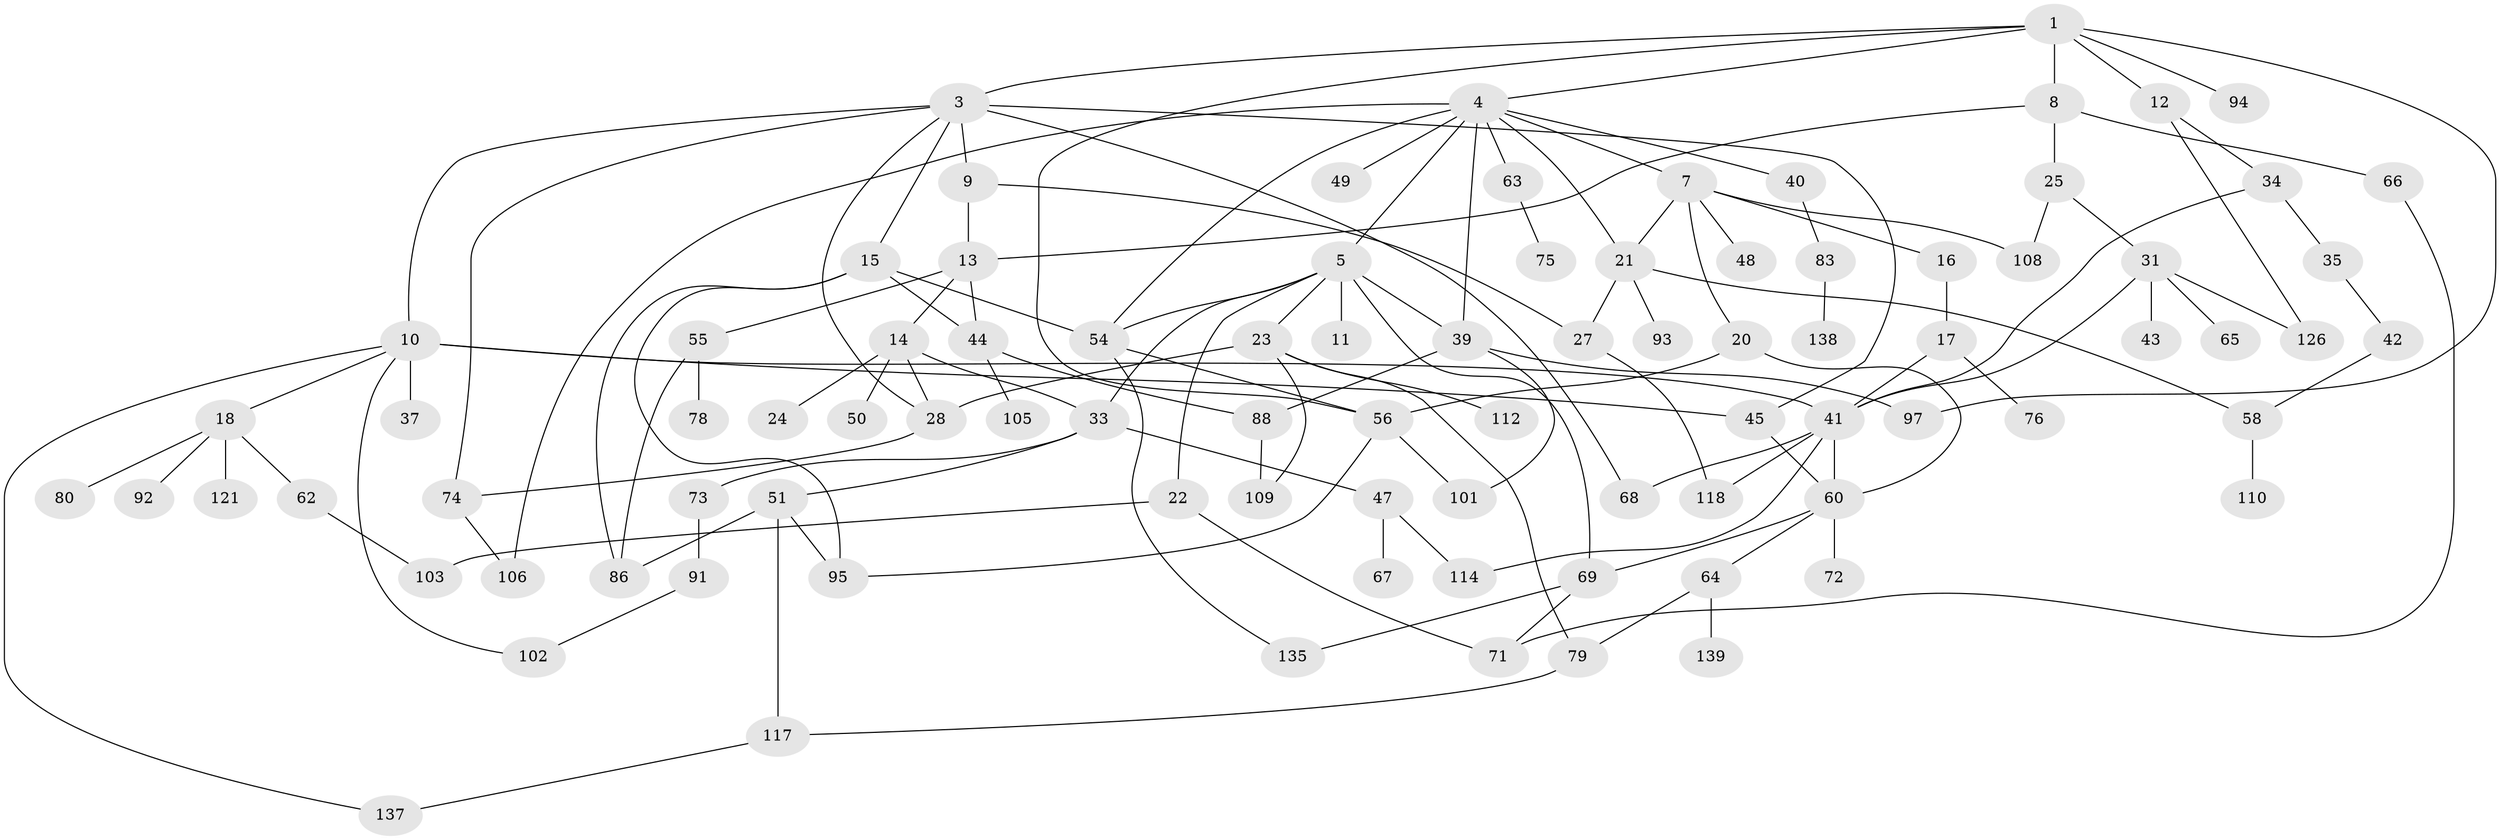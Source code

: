 // original degree distribution, {4: 0.09929078014184398, 5: 0.05673758865248227, 8: 0.0070921985815602835, 6: 0.04964539007092199, 3: 0.20567375886524822, 2: 0.3191489361702128, 1: 0.2553191489361702, 7: 0.0070921985815602835}
// Generated by graph-tools (version 1.1) at 2025/10/02/27/25 16:10:55]
// undirected, 90 vertices, 132 edges
graph export_dot {
graph [start="1"]
  node [color=gray90,style=filled];
  1 [super="+2"];
  3 [super="+100"];
  4 [super="+6"];
  5 [super="+19"];
  7 [super="+122"];
  8 [super="+87"];
  9;
  10 [super="+133"];
  11 [super="+125"];
  12 [super="+82"];
  13 [super="+36"];
  14 [super="+52"];
  15 [super="+53"];
  16 [super="+99"];
  17 [super="+29"];
  18 [super="+32"];
  20 [super="+115"];
  21;
  22 [super="+26"];
  23 [super="+70"];
  24;
  25 [super="+59"];
  27;
  28 [super="+30"];
  31 [super="+38"];
  33 [super="+120"];
  34;
  35;
  37;
  39 [super="+77"];
  40 [super="+46"];
  41 [super="+89"];
  42 [super="+123"];
  43;
  44 [super="+136"];
  45 [super="+131"];
  47 [super="+57"];
  48 [super="+130"];
  49;
  50;
  51 [super="+81"];
  54 [super="+129"];
  55 [super="+98"];
  56 [super="+113"];
  58 [super="+84"];
  60 [super="+61"];
  62;
  63;
  64 [super="+107"];
  65;
  66 [super="+85"];
  67;
  68 [super="+134"];
  69 [super="+128"];
  71 [super="+90"];
  72;
  73 [super="+96"];
  74 [super="+104"];
  75;
  76;
  78;
  79;
  80;
  83;
  86 [super="+127"];
  88 [super="+116"];
  91;
  92;
  93;
  94;
  95 [super="+111"];
  97;
  101 [super="+141"];
  102 [super="+132"];
  103;
  105;
  106;
  108 [super="+140"];
  109;
  110;
  112;
  114;
  117 [super="+119"];
  118 [super="+124"];
  121;
  126;
  135;
  137;
  138;
  139;
  1 -- 3;
  1 -- 4;
  1 -- 97;
  1 -- 8;
  1 -- 56;
  1 -- 12;
  1 -- 94;
  3 -- 9;
  3 -- 10;
  3 -- 15;
  3 -- 28;
  3 -- 74;
  3 -- 45;
  3 -- 68;
  4 -- 5;
  4 -- 7;
  4 -- 40;
  4 -- 49;
  4 -- 21;
  4 -- 39;
  4 -- 106;
  4 -- 63;
  4 -- 54;
  5 -- 11;
  5 -- 22;
  5 -- 23;
  5 -- 54;
  5 -- 33;
  5 -- 69;
  5 -- 39;
  7 -- 16;
  7 -- 20;
  7 -- 48;
  7 -- 108;
  7 -- 21;
  8 -- 25;
  8 -- 66;
  8 -- 13;
  9 -- 13;
  9 -- 27;
  10 -- 18;
  10 -- 37;
  10 -- 41;
  10 -- 45;
  10 -- 137;
  10 -- 102;
  12 -- 34;
  12 -- 126;
  13 -- 14;
  13 -- 44;
  13 -- 55;
  14 -- 24;
  14 -- 50;
  14 -- 33;
  14 -- 28;
  15 -- 44;
  15 -- 95;
  15 -- 86;
  15 -- 54;
  16 -- 17;
  17 -- 76;
  17 -- 41;
  18 -- 80;
  18 -- 121;
  18 -- 92;
  18 -- 62;
  20 -- 56;
  20 -- 60;
  21 -- 27;
  21 -- 58;
  21 -- 93;
  22 -- 103;
  22 -- 71;
  23 -- 79;
  23 -- 109;
  23 -- 28;
  23 -- 112;
  25 -- 31;
  25 -- 108;
  27 -- 118;
  28 -- 74;
  31 -- 43;
  31 -- 65;
  31 -- 41;
  31 -- 126;
  33 -- 47;
  33 -- 51;
  33 -- 73;
  34 -- 35;
  34 -- 41;
  35 -- 42;
  39 -- 88;
  39 -- 101;
  39 -- 97;
  40 -- 83;
  41 -- 60;
  41 -- 68;
  41 -- 118;
  41 -- 114;
  42 -- 58;
  44 -- 105;
  44 -- 88;
  45 -- 60;
  47 -- 114;
  47 -- 67;
  51 -- 86;
  51 -- 95;
  51 -- 117;
  54 -- 135;
  54 -- 56;
  55 -- 78;
  55 -- 86;
  56 -- 101;
  56 -- 95;
  58 -- 110;
  60 -- 69;
  60 -- 64;
  60 -- 72;
  62 -- 103;
  63 -- 75;
  64 -- 139;
  64 -- 79;
  66 -- 71;
  69 -- 135;
  69 -- 71;
  73 -- 91;
  74 -- 106;
  79 -- 117;
  83 -- 138;
  88 -- 109;
  91 -- 102;
  117 -- 137;
}
